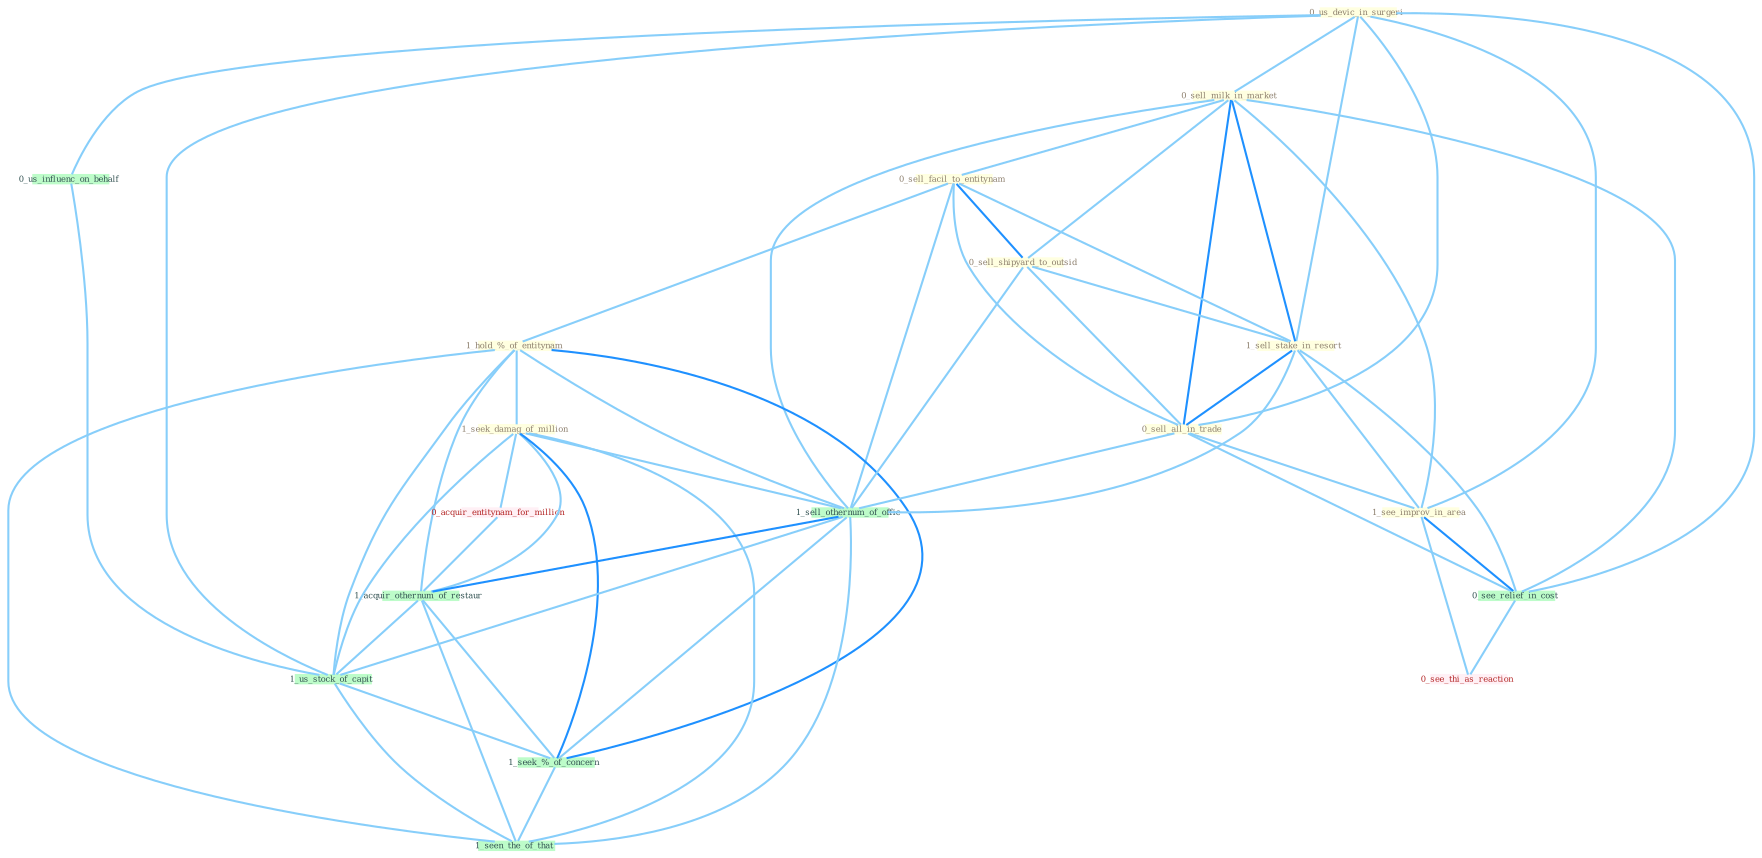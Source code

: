 Graph G{ 
    node
    [shape=polygon,style=filled,width=.5,height=.06,color="#BDFCC9",fixedsize=true,fontsize=4,
    fontcolor="#2f4f4f"];
    {node
    [color="#ffffe0", fontcolor="#8b7d6b"] "0_us_devic_in_surgeri " "0_sell_milk_in_market " "0_sell_facil_to_entitynam " "1_hold_%_of_entitynam " "1_seek_damag_of_million " "0_sell_shipyard_to_outsid " "1_sell_stake_in_resort " "0_sell_all_in_trade " "1_see_improv_in_area "}
{node [color="#fff0f5", fontcolor="#b22222"] "0_acquir_entitynam_for_million " "0_see_thi_as_reaction "}
edge [color="#B0E2FF"];

	"0_us_devic_in_surgeri " -- "0_sell_milk_in_market " [w="1", color="#87cefa" ];
	"0_us_devic_in_surgeri " -- "1_sell_stake_in_resort " [w="1", color="#87cefa" ];
	"0_us_devic_in_surgeri " -- "0_sell_all_in_trade " [w="1", color="#87cefa" ];
	"0_us_devic_in_surgeri " -- "1_see_improv_in_area " [w="1", color="#87cefa" ];
	"0_us_devic_in_surgeri " -- "0_us_influenc_on_behalf " [w="1", color="#87cefa" ];
	"0_us_devic_in_surgeri " -- "0_see_relief_in_cost " [w="1", color="#87cefa" ];
	"0_us_devic_in_surgeri " -- "1_us_stock_of_capit " [w="1", color="#87cefa" ];
	"0_sell_milk_in_market " -- "0_sell_facil_to_entitynam " [w="1", color="#87cefa" ];
	"0_sell_milk_in_market " -- "0_sell_shipyard_to_outsid " [w="1", color="#87cefa" ];
	"0_sell_milk_in_market " -- "1_sell_stake_in_resort " [w="2", color="#1e90ff" , len=0.8];
	"0_sell_milk_in_market " -- "0_sell_all_in_trade " [w="2", color="#1e90ff" , len=0.8];
	"0_sell_milk_in_market " -- "1_see_improv_in_area " [w="1", color="#87cefa" ];
	"0_sell_milk_in_market " -- "1_sell_othernum_of_offic " [w="1", color="#87cefa" ];
	"0_sell_milk_in_market " -- "0_see_relief_in_cost " [w="1", color="#87cefa" ];
	"0_sell_facil_to_entitynam " -- "1_hold_%_of_entitynam " [w="1", color="#87cefa" ];
	"0_sell_facil_to_entitynam " -- "0_sell_shipyard_to_outsid " [w="2", color="#1e90ff" , len=0.8];
	"0_sell_facil_to_entitynam " -- "1_sell_stake_in_resort " [w="1", color="#87cefa" ];
	"0_sell_facil_to_entitynam " -- "0_sell_all_in_trade " [w="1", color="#87cefa" ];
	"0_sell_facil_to_entitynam " -- "1_sell_othernum_of_offic " [w="1", color="#87cefa" ];
	"1_hold_%_of_entitynam " -- "1_seek_damag_of_million " [w="1", color="#87cefa" ];
	"1_hold_%_of_entitynam " -- "1_sell_othernum_of_offic " [w="1", color="#87cefa" ];
	"1_hold_%_of_entitynam " -- "1_acquir_othernum_of_restaur " [w="1", color="#87cefa" ];
	"1_hold_%_of_entitynam " -- "1_us_stock_of_capit " [w="1", color="#87cefa" ];
	"1_hold_%_of_entitynam " -- "1_seek_%_of_concern " [w="2", color="#1e90ff" , len=0.8];
	"1_hold_%_of_entitynam " -- "1_seen_the_of_that " [w="1", color="#87cefa" ];
	"1_seek_damag_of_million " -- "0_acquir_entitynam_for_million " [w="1", color="#87cefa" ];
	"1_seek_damag_of_million " -- "1_sell_othernum_of_offic " [w="1", color="#87cefa" ];
	"1_seek_damag_of_million " -- "1_acquir_othernum_of_restaur " [w="1", color="#87cefa" ];
	"1_seek_damag_of_million " -- "1_us_stock_of_capit " [w="1", color="#87cefa" ];
	"1_seek_damag_of_million " -- "1_seek_%_of_concern " [w="2", color="#1e90ff" , len=0.8];
	"1_seek_damag_of_million " -- "1_seen_the_of_that " [w="1", color="#87cefa" ];
	"0_sell_shipyard_to_outsid " -- "1_sell_stake_in_resort " [w="1", color="#87cefa" ];
	"0_sell_shipyard_to_outsid " -- "0_sell_all_in_trade " [w="1", color="#87cefa" ];
	"0_sell_shipyard_to_outsid " -- "1_sell_othernum_of_offic " [w="1", color="#87cefa" ];
	"1_sell_stake_in_resort " -- "0_sell_all_in_trade " [w="2", color="#1e90ff" , len=0.8];
	"1_sell_stake_in_resort " -- "1_see_improv_in_area " [w="1", color="#87cefa" ];
	"1_sell_stake_in_resort " -- "1_sell_othernum_of_offic " [w="1", color="#87cefa" ];
	"1_sell_stake_in_resort " -- "0_see_relief_in_cost " [w="1", color="#87cefa" ];
	"0_sell_all_in_trade " -- "1_see_improv_in_area " [w="1", color="#87cefa" ];
	"0_sell_all_in_trade " -- "1_sell_othernum_of_offic " [w="1", color="#87cefa" ];
	"0_sell_all_in_trade " -- "0_see_relief_in_cost " [w="1", color="#87cefa" ];
	"1_see_improv_in_area " -- "0_see_relief_in_cost " [w="2", color="#1e90ff" , len=0.8];
	"1_see_improv_in_area " -- "0_see_thi_as_reaction " [w="1", color="#87cefa" ];
	"0_acquir_entitynam_for_million " -- "1_acquir_othernum_of_restaur " [w="1", color="#87cefa" ];
	"1_sell_othernum_of_offic " -- "1_acquir_othernum_of_restaur " [w="2", color="#1e90ff" , len=0.8];
	"1_sell_othernum_of_offic " -- "1_us_stock_of_capit " [w="1", color="#87cefa" ];
	"1_sell_othernum_of_offic " -- "1_seek_%_of_concern " [w="1", color="#87cefa" ];
	"1_sell_othernum_of_offic " -- "1_seen_the_of_that " [w="1", color="#87cefa" ];
	"0_us_influenc_on_behalf " -- "1_us_stock_of_capit " [w="1", color="#87cefa" ];
	"0_see_relief_in_cost " -- "0_see_thi_as_reaction " [w="1", color="#87cefa" ];
	"1_acquir_othernum_of_restaur " -- "1_us_stock_of_capit " [w="1", color="#87cefa" ];
	"1_acquir_othernum_of_restaur " -- "1_seek_%_of_concern " [w="1", color="#87cefa" ];
	"1_acquir_othernum_of_restaur " -- "1_seen_the_of_that " [w="1", color="#87cefa" ];
	"1_us_stock_of_capit " -- "1_seek_%_of_concern " [w="1", color="#87cefa" ];
	"1_us_stock_of_capit " -- "1_seen_the_of_that " [w="1", color="#87cefa" ];
	"1_seek_%_of_concern " -- "1_seen_the_of_that " [w="1", color="#87cefa" ];
}